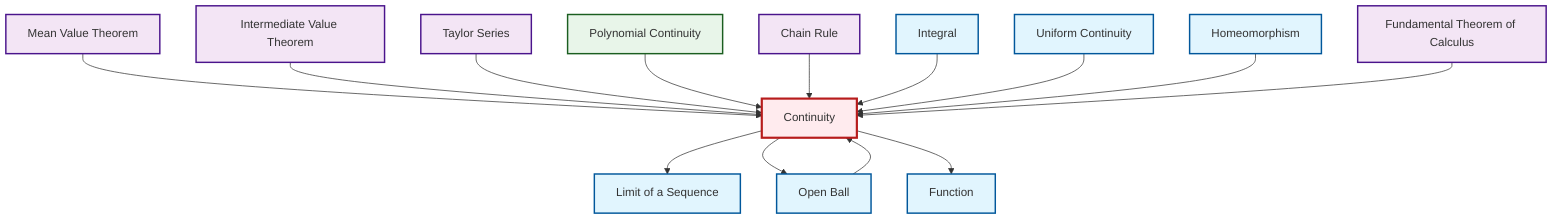 graph TD
    classDef definition fill:#e1f5fe,stroke:#01579b,stroke-width:2px
    classDef theorem fill:#f3e5f5,stroke:#4a148c,stroke-width:2px
    classDef axiom fill:#fff3e0,stroke:#e65100,stroke-width:2px
    classDef example fill:#e8f5e9,stroke:#1b5e20,stroke-width:2px
    classDef current fill:#ffebee,stroke:#b71c1c,stroke-width:3px
    thm-chain-rule["Chain Rule"]:::theorem
    thm-intermediate-value["Intermediate Value Theorem"]:::theorem
    thm-taylor-series["Taylor Series"]:::theorem
    def-integral["Integral"]:::definition
    def-homeomorphism["Homeomorphism"]:::definition
    def-function["Function"]:::definition
    def-uniform-continuity["Uniform Continuity"]:::definition
    def-open-ball["Open Ball"]:::definition
    ex-polynomial-continuity["Polynomial Continuity"]:::example
    def-continuity["Continuity"]:::definition
    thm-mean-value["Mean Value Theorem"]:::theorem
    def-limit["Limit of a Sequence"]:::definition
    thm-fundamental-calculus["Fundamental Theorem of Calculus"]:::theorem
    thm-mean-value --> def-continuity
    thm-intermediate-value --> def-continuity
    def-continuity --> def-limit
    thm-taylor-series --> def-continuity
    ex-polynomial-continuity --> def-continuity
    thm-chain-rule --> def-continuity
    def-continuity --> def-open-ball
    def-open-ball --> def-continuity
    def-integral --> def-continuity
    def-continuity --> def-function
    def-uniform-continuity --> def-continuity
    def-homeomorphism --> def-continuity
    thm-fundamental-calculus --> def-continuity
    class def-continuity current